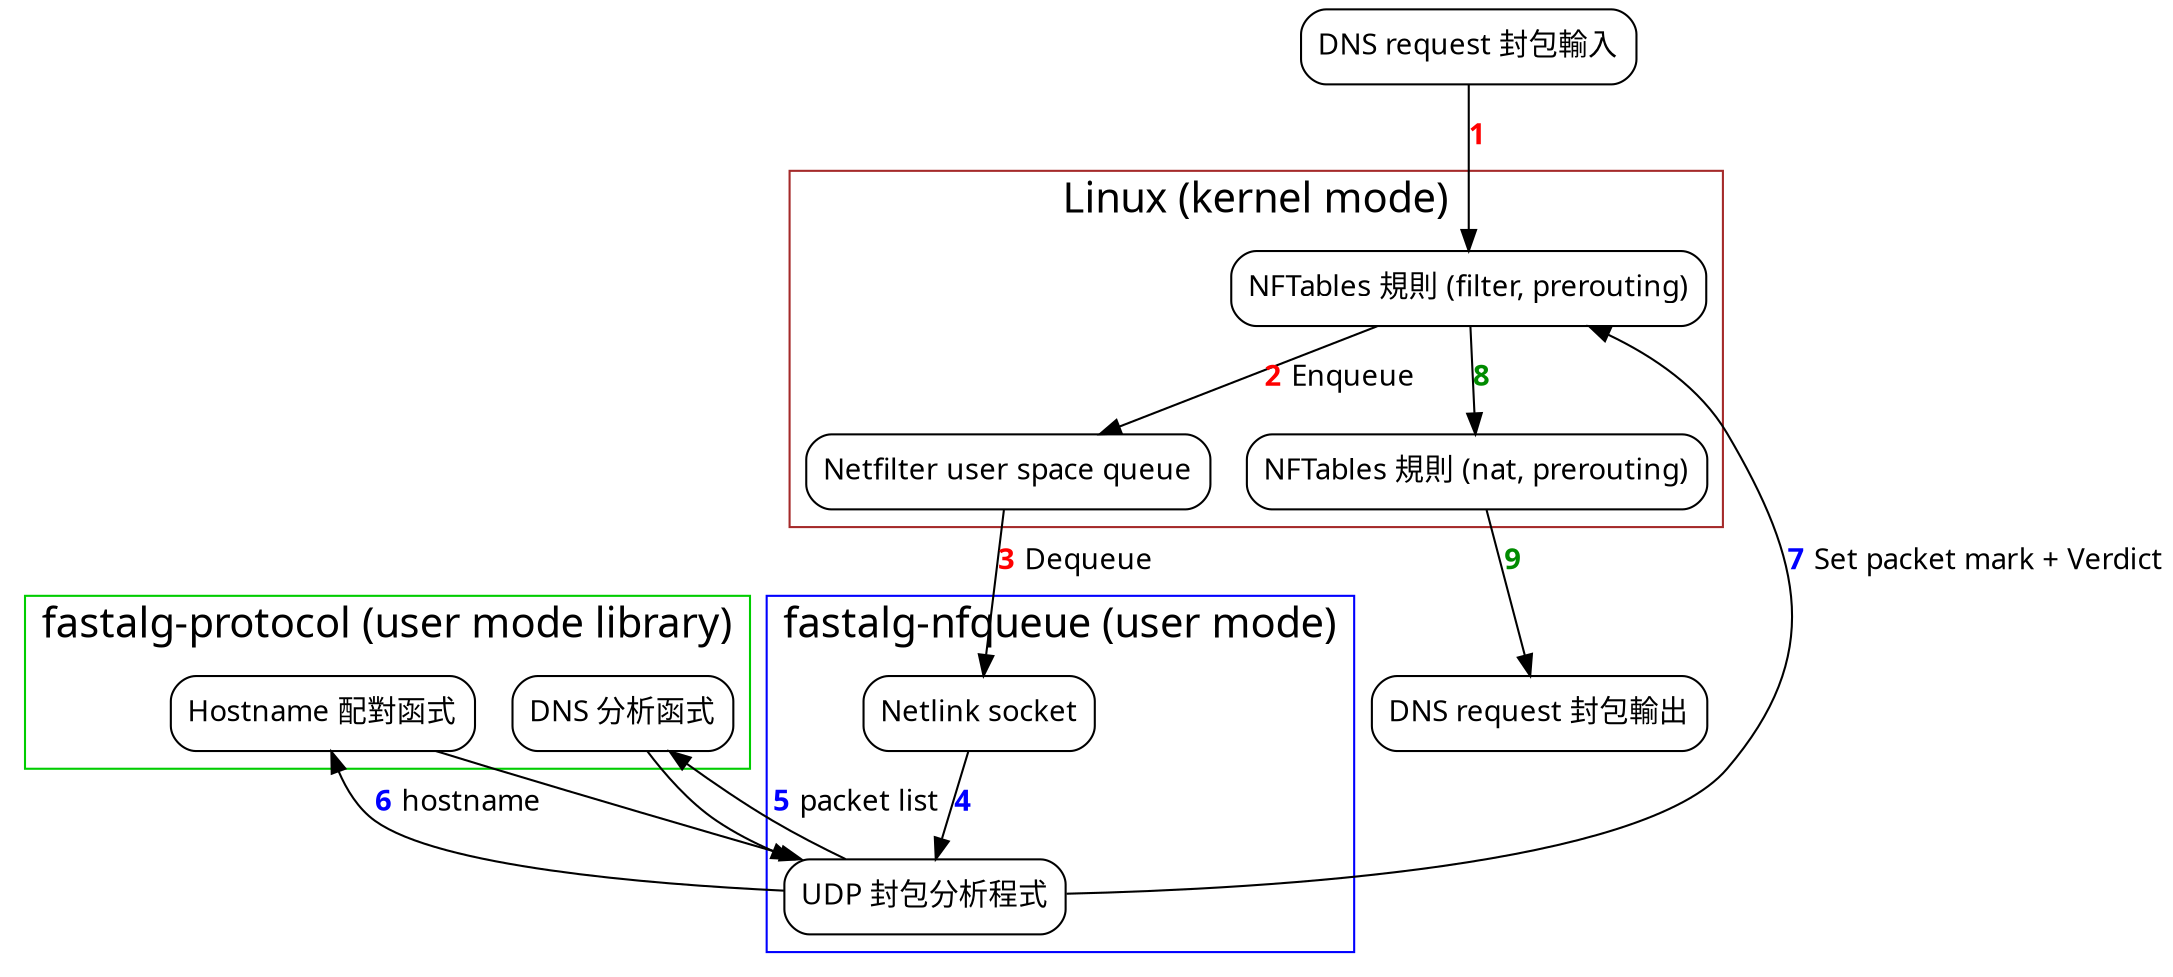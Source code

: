 digraph G {
	graph [layout=dot fontname="Cantarell,sans-serif"];
	node [shape=Mrecord fontname="Cantarell,sans-serif"];
	edge [fontname="Cantarell,sans-serif"];

	subgraph cluster_kernel {
		label = <<font point-size="20">Linux (kernel mode)</font>>;
		color = "brown";
		nft_filter_prerouting [label="NFTables 規則 (filter, prerouting)"];
		nfqueue               [label="Netfilter user space queue"];
		nft_nat_prerouting    [label="NFTables 規則 (nat, prerouting)"];
	}

	subgraph cluster_fastalg_nfqueue {
		label = <<font point-size="20">fastalg-nfqueue (user mode)</font>>;
		color = "blue";
		netlink_socket [label="Netlink socket"];
		udp_inspect [label="UDP 封包分析程式"];
	}

	subgraph cluster_fastalg_protocol {
		label = <<font point-size="20">fastalg-protocol (user mode library)</font>>;
		color = "green3";
		dns_parser [label="DNS 分析函式"];
		hostname_matcher [label="Hostname 配對函式"];
	}

	pkt_in  [label="DNS request 封包輸入"];
	pkt_out [label="DNS request 封包輸出"];

	pkt_in                 -> nft_filter_prerouting  [label=<<font color="red"><b>1</b></font>>];
	nft_filter_prerouting  -> nfqueue                [label=<<font color="red"><b>2</b></font> Enqueue>];
	nfqueue                -> netlink_socket         [label=<<font color="red"><b>3</b></font> Dequeue>];
	netlink_socket         -> udp_inspect            [label=<<font color="blue"><b>4</b></font>>];
	udp_inspect            -> dns_parser             [label=<<font color="blue"><b>5</b></font> packet list>];
	dns_parser             -> udp_inspect;
	udp_inspect            -> hostname_matcher       [label=<<font color="blue"><b>6</b></font> hostname>];
	hostname_matcher       -> udp_inspect;
	udp_inspect            -> nft_filter_prerouting  [label=<<font color="blue"><b>7</b></font> Set packet mark + Verdict>];

	nft_filter_prerouting  -> nft_nat_prerouting     [label=<<font color="green4"><b>8</b></font>>];
	nft_nat_prerouting     -> pkt_out                [label=<<font color="green4"><b>9</b></font>>];
}
